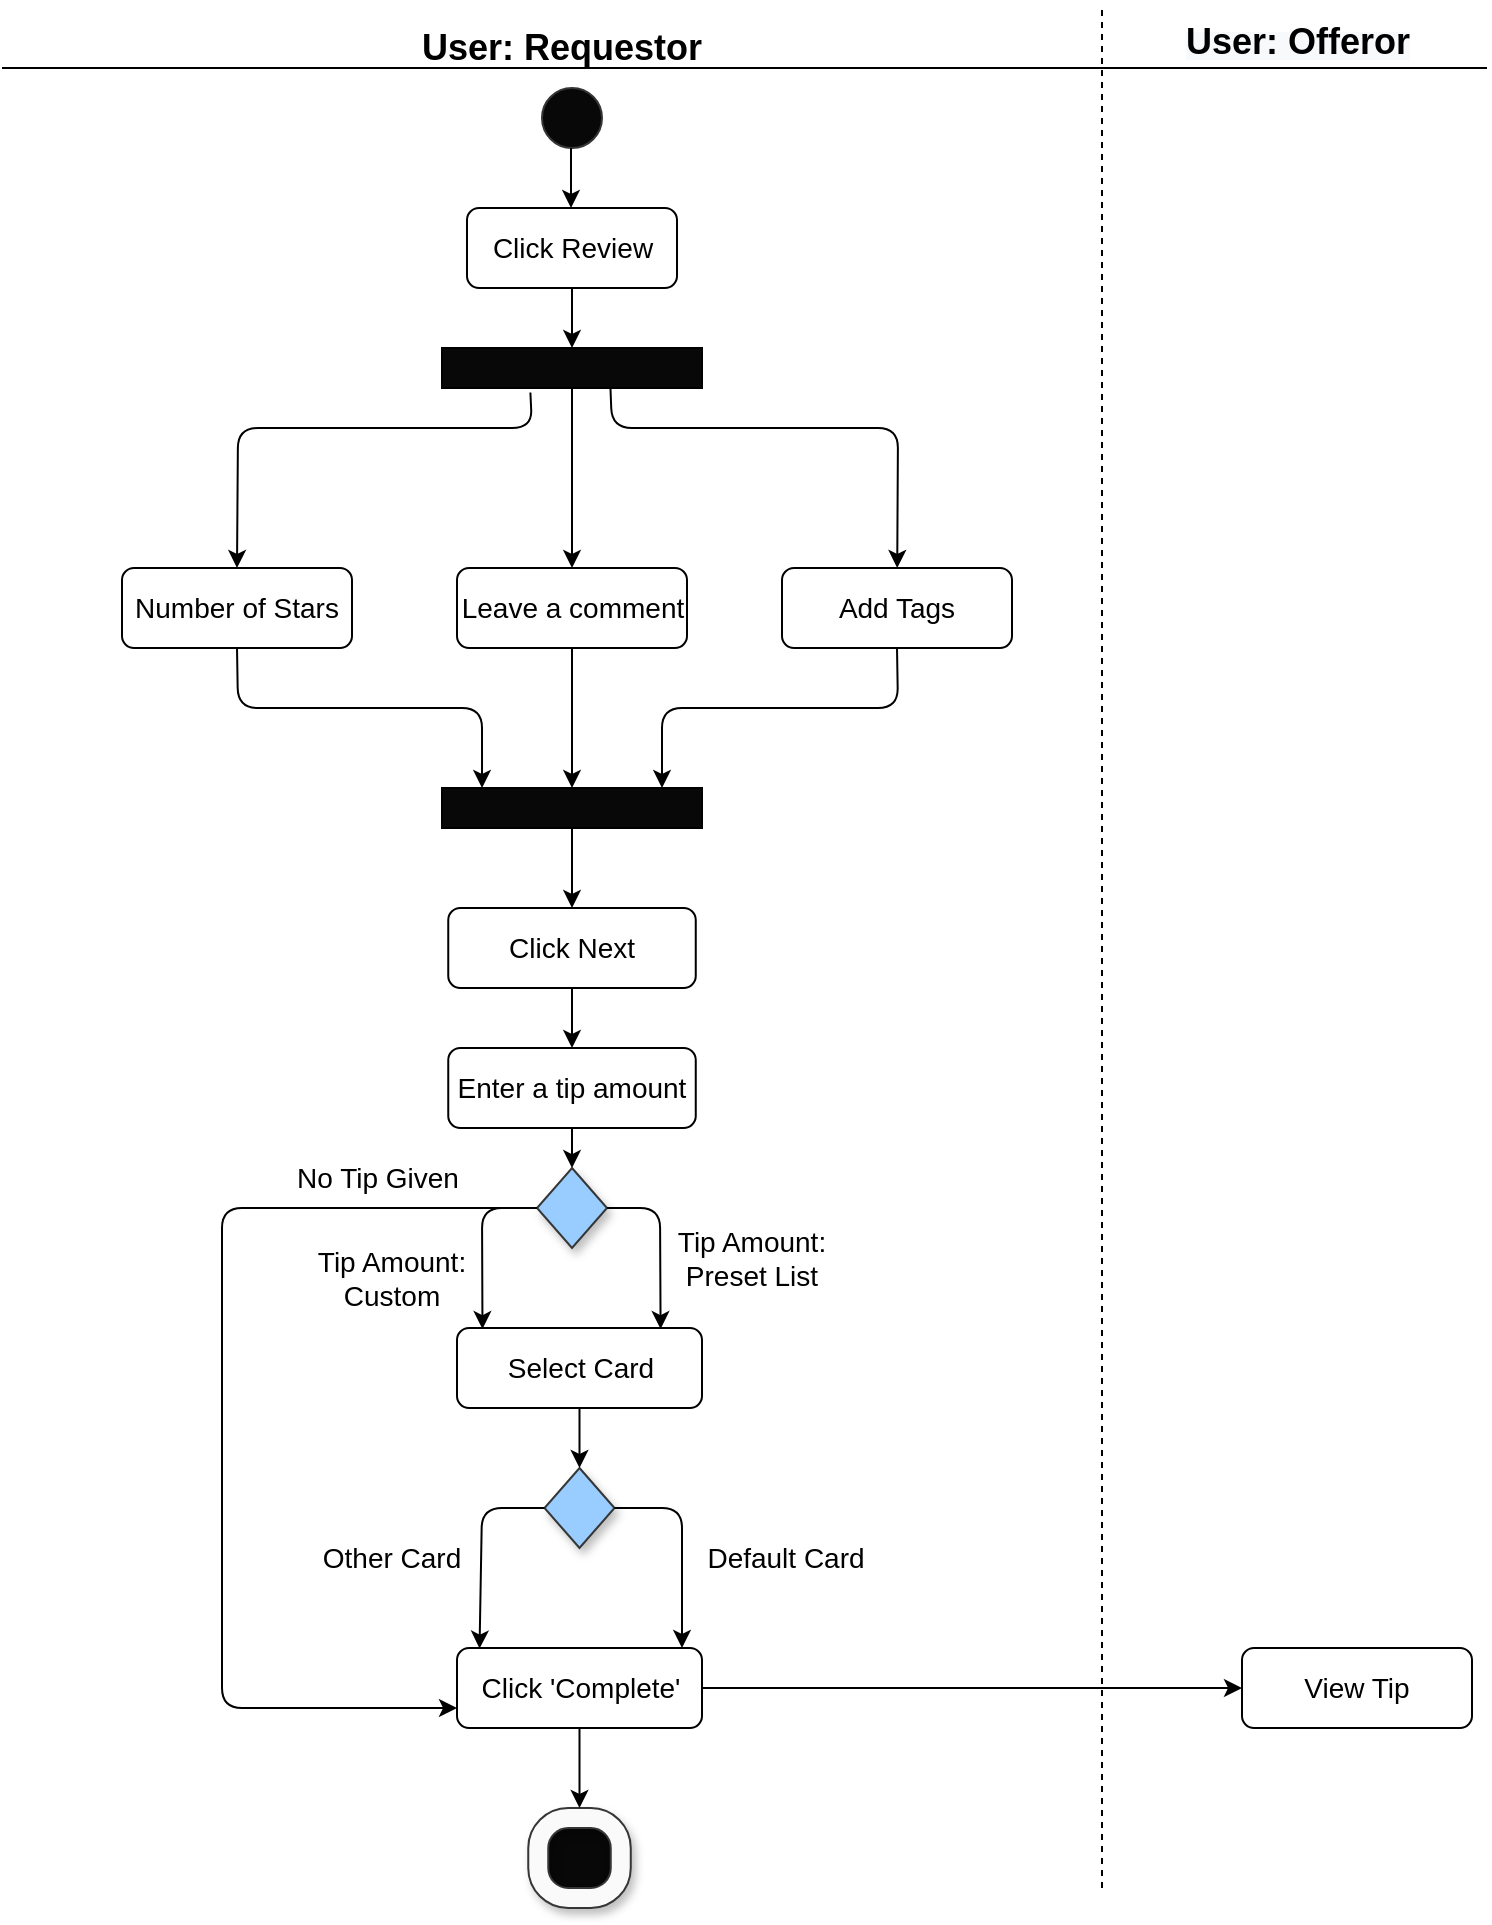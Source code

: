 <mxfile version="14.4.9" type="github">
  <diagram id="Ub9wG58I_EDubNPOHQyv" name="Page-1">
    <mxGraphModel dx="2131" dy="854" grid="1" gridSize="10" guides="1" tooltips="1" connect="1" arrows="1" fold="1" page="1" pageScale="1" pageWidth="850" pageHeight="1100" math="0" shadow="0">
      <root>
        <mxCell id="0" />
        <mxCell id="1" parent="0" />
        <mxCell id="TrRocwraU-rzcqvqFi1y-1" value="" style="ellipse;whiteSpace=wrap;html=1;aspect=fixed;strokeColor=#363636;shadow=0;fillColor=#080808;" vertex="1" parent="1">
          <mxGeometry x="320" y="50" width="30" height="30" as="geometry" />
        </mxCell>
        <mxCell id="TrRocwraU-rzcqvqFi1y-2" value="&lt;font style=&quot;font-size: 14px&quot;&gt;Click Review&lt;/font&gt;" style="rounded=1;whiteSpace=wrap;html=1;" vertex="1" parent="1">
          <mxGeometry x="282.5" y="110" width="105" height="40" as="geometry" />
        </mxCell>
        <mxCell id="TrRocwraU-rzcqvqFi1y-4" value="" style="endArrow=classic;html=1;exitX=0.5;exitY=1;exitDx=0;exitDy=0;entryX=0.5;entryY=0;entryDx=0;entryDy=0;" edge="1" parent="1">
          <mxGeometry width="50" height="50" relative="1" as="geometry">
            <mxPoint x="334.5" y="80" as="sourcePoint" />
            <mxPoint x="334.5" y="110" as="targetPoint" />
          </mxGeometry>
        </mxCell>
        <mxCell id="TrRocwraU-rzcqvqFi1y-5" value="" style="endArrow=classic;html=1;entryX=0.5;entryY=0;entryDx=0;entryDy=0;" edge="1" parent="1" target="TrRocwraU-rzcqvqFi1y-6">
          <mxGeometry width="50" height="50" relative="1" as="geometry">
            <mxPoint x="335" y="150" as="sourcePoint" />
            <mxPoint x="334.5" y="190" as="targetPoint" />
            <Array as="points">
              <mxPoint x="335" y="180" />
            </Array>
          </mxGeometry>
        </mxCell>
        <mxCell id="TrRocwraU-rzcqvqFi1y-6" value="" style="rounded=0;whiteSpace=wrap;html=1;fillColor=#080808;" vertex="1" parent="1">
          <mxGeometry x="270" y="180" width="130" height="20" as="geometry" />
        </mxCell>
        <mxCell id="TrRocwraU-rzcqvqFi1y-7" value="&lt;font style=&quot;font-size: 14px&quot;&gt;Number of Stars&lt;/font&gt;" style="rounded=1;whiteSpace=wrap;html=1;" vertex="1" parent="1">
          <mxGeometry x="110" y="290" width="115" height="40" as="geometry" />
        </mxCell>
        <mxCell id="TrRocwraU-rzcqvqFi1y-8" value="&lt;font style=&quot;font-size: 14px&quot;&gt;Leave a comment&lt;/font&gt;" style="rounded=1;whiteSpace=wrap;html=1;" vertex="1" parent="1">
          <mxGeometry x="277.5" y="290" width="115" height="40" as="geometry" />
        </mxCell>
        <mxCell id="TrRocwraU-rzcqvqFi1y-9" value="&lt;font style=&quot;font-size: 14px&quot;&gt;Add Tags&lt;/font&gt;" style="rounded=1;whiteSpace=wrap;html=1;" vertex="1" parent="1">
          <mxGeometry x="440" y="290" width="115" height="40" as="geometry" />
        </mxCell>
        <mxCell id="TrRocwraU-rzcqvqFi1y-10" value="" style="rounded=0;whiteSpace=wrap;html=1;fillColor=#080808;" vertex="1" parent="1">
          <mxGeometry x="270" y="400" width="130" height="20" as="geometry" />
        </mxCell>
        <mxCell id="TrRocwraU-rzcqvqFi1y-11" value="&lt;font style=&quot;font-size: 14px&quot;&gt;Click Next&lt;/font&gt;" style="rounded=1;whiteSpace=wrap;html=1;" vertex="1" parent="1">
          <mxGeometry x="273.13" y="460" width="123.75" height="40" as="geometry" />
        </mxCell>
        <mxCell id="TrRocwraU-rzcqvqFi1y-12" value="&lt;font style=&quot;font-size: 14px&quot;&gt;Enter a tip amount&lt;/font&gt;" style="rounded=1;whiteSpace=wrap;html=1;" vertex="1" parent="1">
          <mxGeometry x="273.13" y="530" width="123.75" height="40" as="geometry" />
        </mxCell>
        <mxCell id="TrRocwraU-rzcqvqFi1y-13" value="&lt;font style=&quot;font-size: 14px&quot;&gt;Select Card&lt;/font&gt;" style="rounded=1;whiteSpace=wrap;html=1;" vertex="1" parent="1">
          <mxGeometry x="277.5" y="670" width="122.5" height="40" as="geometry" />
        </mxCell>
        <mxCell id="TrRocwraU-rzcqvqFi1y-14" value="&lt;font style=&quot;font-size: 14px&quot;&gt;Click &#39;Complete&#39;&lt;/font&gt;" style="rounded=1;whiteSpace=wrap;html=1;" vertex="1" parent="1">
          <mxGeometry x="277.5" y="830" width="122.5" height="40" as="geometry" />
        </mxCell>
        <mxCell id="TrRocwraU-rzcqvqFi1y-15" value="" style="ellipse;whiteSpace=wrap;html=1;aspect=fixed;shadow=0;strokeColor=#363636;fillColor=#080808;" vertex="1" parent="1">
          <mxGeometry x="313.75" y="910" width="50" height="50" as="geometry" />
        </mxCell>
        <mxCell id="TrRocwraU-rzcqvqFi1y-16" value="" style="verticalLabelPosition=bottom;verticalAlign=top;html=1;shape=mxgraph.basic.rounded_frame;dx=10;shadow=1;strokeColor=#363636;fillColor=#FAFAFA;" vertex="1" parent="1">
          <mxGeometry x="313.13" y="910" width="51.25" height="50" as="geometry" />
        </mxCell>
        <mxCell id="TrRocwraU-rzcqvqFi1y-18" value="&lt;font style=&quot;font-size: 14px&quot;&gt;View Tip&lt;/font&gt;" style="rounded=1;whiteSpace=wrap;html=1;" vertex="1" parent="1">
          <mxGeometry x="670" y="830" width="115" height="40" as="geometry" />
        </mxCell>
        <mxCell id="TrRocwraU-rzcqvqFi1y-20" value="" style="rhombus;whiteSpace=wrap;html=1;shadow=1;strokeColor=#363636;fillColor=#99CCFF;" vertex="1" parent="1">
          <mxGeometry x="317.51" y="590" width="35" height="40" as="geometry" />
        </mxCell>
        <mxCell id="TrRocwraU-rzcqvqFi1y-24" value="" style="rhombus;whiteSpace=wrap;html=1;shadow=1;strokeColor=#363636;fillColor=#99CCFF;" vertex="1" parent="1">
          <mxGeometry x="321.25" y="740" width="35" height="40" as="geometry" />
        </mxCell>
        <mxCell id="TrRocwraU-rzcqvqFi1y-27" value="" style="endArrow=classic;html=1;exitX=0.5;exitY=1;exitDx=0;exitDy=0;" edge="1" parent="1" source="TrRocwraU-rzcqvqFi1y-6" target="TrRocwraU-rzcqvqFi1y-8">
          <mxGeometry width="50" height="50" relative="1" as="geometry">
            <mxPoint x="410" y="380" as="sourcePoint" />
            <mxPoint x="460" y="330" as="targetPoint" />
          </mxGeometry>
        </mxCell>
        <mxCell id="TrRocwraU-rzcqvqFi1y-28" value="" style="endArrow=classic;html=1;exitX=0.34;exitY=1.113;exitDx=0;exitDy=0;entryX=0.5;entryY=0;entryDx=0;entryDy=0;exitPerimeter=0;" edge="1" parent="1" source="TrRocwraU-rzcqvqFi1y-6" target="TrRocwraU-rzcqvqFi1y-7">
          <mxGeometry width="50" height="50" relative="1" as="geometry">
            <mxPoint x="410" y="380" as="sourcePoint" />
            <mxPoint x="170" y="220" as="targetPoint" />
            <Array as="points">
              <mxPoint x="315" y="220" />
              <mxPoint x="168" y="220" />
            </Array>
          </mxGeometry>
        </mxCell>
        <mxCell id="TrRocwraU-rzcqvqFi1y-29" value="" style="endArrow=classic;html=1;exitX=0.648;exitY=1.013;exitDx=0;exitDy=0;exitPerimeter=0;" edge="1" parent="1" source="TrRocwraU-rzcqvqFi1y-6" target="TrRocwraU-rzcqvqFi1y-9">
          <mxGeometry width="50" height="50" relative="1" as="geometry">
            <mxPoint x="410" y="380" as="sourcePoint" />
            <mxPoint x="520" y="220" as="targetPoint" />
            <Array as="points">
              <mxPoint x="355" y="220" />
              <mxPoint x="498" y="220" />
            </Array>
          </mxGeometry>
        </mxCell>
        <mxCell id="TrRocwraU-rzcqvqFi1y-35" value="" style="endArrow=classic;html=1;exitX=0.5;exitY=1;exitDx=0;exitDy=0;entryX=0.154;entryY=0;entryDx=0;entryDy=0;entryPerimeter=0;" edge="1" parent="1" source="TrRocwraU-rzcqvqFi1y-7" target="TrRocwraU-rzcqvqFi1y-10">
          <mxGeometry width="50" height="50" relative="1" as="geometry">
            <mxPoint x="410" y="540" as="sourcePoint" />
            <mxPoint x="168" y="460" as="targetPoint" />
            <Array as="points">
              <mxPoint x="168" y="360" />
              <mxPoint x="290" y="360" />
            </Array>
          </mxGeometry>
        </mxCell>
        <mxCell id="TrRocwraU-rzcqvqFi1y-36" value="" style="endArrow=classic;html=1;exitX=0.5;exitY=1;exitDx=0;exitDy=0;" edge="1" parent="1" source="TrRocwraU-rzcqvqFi1y-8">
          <mxGeometry width="50" height="50" relative="1" as="geometry">
            <mxPoint x="410" y="540" as="sourcePoint" />
            <mxPoint x="335" y="400" as="targetPoint" />
          </mxGeometry>
        </mxCell>
        <mxCell id="TrRocwraU-rzcqvqFi1y-37" value="" style="endArrow=classic;html=1;exitX=0.5;exitY=1;exitDx=0;exitDy=0;" edge="1" parent="1" source="TrRocwraU-rzcqvqFi1y-9">
          <mxGeometry width="50" height="50" relative="1" as="geometry">
            <mxPoint x="410" y="540" as="sourcePoint" />
            <mxPoint x="380" y="400" as="targetPoint" />
            <Array as="points">
              <mxPoint x="498" y="360" />
              <mxPoint x="380" y="360" />
            </Array>
          </mxGeometry>
        </mxCell>
        <mxCell id="TrRocwraU-rzcqvqFi1y-38" value="" style="endArrow=classic;html=1;exitX=0.5;exitY=1;exitDx=0;exitDy=0;" edge="1" parent="1" source="TrRocwraU-rzcqvqFi1y-10" target="TrRocwraU-rzcqvqFi1y-11">
          <mxGeometry width="50" height="50" relative="1" as="geometry">
            <mxPoint x="410" y="540" as="sourcePoint" />
            <mxPoint x="460" y="490" as="targetPoint" />
          </mxGeometry>
        </mxCell>
        <mxCell id="TrRocwraU-rzcqvqFi1y-39" value="" style="endArrow=classic;html=1;exitX=0.5;exitY=1;exitDx=0;exitDy=0;" edge="1" parent="1" source="TrRocwraU-rzcqvqFi1y-11" target="TrRocwraU-rzcqvqFi1y-12">
          <mxGeometry width="50" height="50" relative="1" as="geometry">
            <mxPoint x="410" y="540" as="sourcePoint" />
            <mxPoint x="460" y="490" as="targetPoint" />
          </mxGeometry>
        </mxCell>
        <mxCell id="TrRocwraU-rzcqvqFi1y-40" value="" style="endArrow=classic;html=1;exitX=0.5;exitY=1;exitDx=0;exitDy=0;" edge="1" parent="1" source="TrRocwraU-rzcqvqFi1y-12" target="TrRocwraU-rzcqvqFi1y-20">
          <mxGeometry width="50" height="50" relative="1" as="geometry">
            <mxPoint x="410" y="590" as="sourcePoint" />
            <mxPoint x="460" y="540" as="targetPoint" />
          </mxGeometry>
        </mxCell>
        <mxCell id="TrRocwraU-rzcqvqFi1y-41" value="" style="endArrow=classic;html=1;entryX=0;entryY=0.75;entryDx=0;entryDy=0;exitX=0;exitY=0.5;exitDx=0;exitDy=0;" edge="1" parent="1" source="TrRocwraU-rzcqvqFi1y-20" target="TrRocwraU-rzcqvqFi1y-14">
          <mxGeometry width="50" height="50" relative="1" as="geometry">
            <mxPoint x="240" y="620" as="sourcePoint" />
            <mxPoint x="160" y="890" as="targetPoint" />
            <Array as="points">
              <mxPoint x="160" y="610" />
              <mxPoint x="160" y="860" />
            </Array>
          </mxGeometry>
        </mxCell>
        <mxCell id="TrRocwraU-rzcqvqFi1y-42" value="" style="endArrow=classic;html=1;entryX=0.104;entryY=0.013;entryDx=0;entryDy=0;exitX=0;exitY=0.5;exitDx=0;exitDy=0;entryPerimeter=0;" edge="1" parent="1" source="TrRocwraU-rzcqvqFi1y-20" target="TrRocwraU-rzcqvqFi1y-13">
          <mxGeometry width="50" height="50" relative="1" as="geometry">
            <mxPoint x="308" y="610" as="sourcePoint" />
            <mxPoint x="460" y="790" as="targetPoint" />
            <Array as="points">
              <mxPoint x="290" y="610" />
            </Array>
          </mxGeometry>
        </mxCell>
        <mxCell id="TrRocwraU-rzcqvqFi1y-43" value="" style="endArrow=classic;html=1;entryX=0.831;entryY=0.013;entryDx=0;entryDy=0;exitX=1;exitY=0.5;exitDx=0;exitDy=0;entryPerimeter=0;" edge="1" parent="1" source="TrRocwraU-rzcqvqFi1y-20" target="TrRocwraU-rzcqvqFi1y-13">
          <mxGeometry width="50" height="50" relative="1" as="geometry">
            <mxPoint x="369" y="610" as="sourcePoint" />
            <mxPoint x="460" y="790" as="targetPoint" />
            <Array as="points">
              <mxPoint x="379" y="610" />
            </Array>
          </mxGeometry>
        </mxCell>
        <mxCell id="TrRocwraU-rzcqvqFi1y-44" value="" style="endArrow=classic;html=1;exitX=0.5;exitY=1;exitDx=0;exitDy=0;entryX=0.5;entryY=0;entryDx=0;entryDy=0;" edge="1" parent="1" source="TrRocwraU-rzcqvqFi1y-13" target="TrRocwraU-rzcqvqFi1y-24">
          <mxGeometry width="50" height="50" relative="1" as="geometry">
            <mxPoint x="410" y="660" as="sourcePoint" />
            <mxPoint x="460" y="610" as="targetPoint" />
          </mxGeometry>
        </mxCell>
        <mxCell id="TrRocwraU-rzcqvqFi1y-45" value="" style="endArrow=classic;html=1;exitX=1;exitY=0.5;exitDx=0;exitDy=0;" edge="1" parent="1" source="TrRocwraU-rzcqvqFi1y-24">
          <mxGeometry width="50" height="50" relative="1" as="geometry">
            <mxPoint x="410" y="860" as="sourcePoint" />
            <mxPoint x="390" y="830" as="targetPoint" />
            <Array as="points">
              <mxPoint x="390" y="760" />
            </Array>
          </mxGeometry>
        </mxCell>
        <mxCell id="TrRocwraU-rzcqvqFi1y-46" value="" style="endArrow=classic;html=1;exitX=0;exitY=0.5;exitDx=0;exitDy=0;entryX=0.092;entryY=0.007;entryDx=0;entryDy=0;entryPerimeter=0;" edge="1" parent="1" source="TrRocwraU-rzcqvqFi1y-24" target="TrRocwraU-rzcqvqFi1y-14">
          <mxGeometry width="50" height="50" relative="1" as="geometry">
            <mxPoint x="410" y="760" as="sourcePoint" />
            <mxPoint x="260" y="760" as="targetPoint" />
            <Array as="points">
              <mxPoint x="290" y="760" />
            </Array>
          </mxGeometry>
        </mxCell>
        <mxCell id="TrRocwraU-rzcqvqFi1y-47" value="" style="endArrow=classic;html=1;exitX=0.5;exitY=1;exitDx=0;exitDy=0;entryX=0.5;entryY=0;entryDx=0;entryDy=0;entryPerimeter=0;" edge="1" parent="1" source="TrRocwraU-rzcqvqFi1y-14" target="TrRocwraU-rzcqvqFi1y-16">
          <mxGeometry width="50" height="50" relative="1" as="geometry">
            <mxPoint x="410" y="830" as="sourcePoint" />
            <mxPoint x="601.25" y="910" as="targetPoint" />
          </mxGeometry>
        </mxCell>
        <mxCell id="TrRocwraU-rzcqvqFi1y-49" value="" style="endArrow=classic;html=1;exitX=1;exitY=0.5;exitDx=0;exitDy=0;" edge="1" parent="1" source="TrRocwraU-rzcqvqFi1y-14" target="TrRocwraU-rzcqvqFi1y-18">
          <mxGeometry width="50" height="50" relative="1" as="geometry">
            <mxPoint x="410" y="610" as="sourcePoint" />
            <mxPoint x="460" y="560" as="targetPoint" />
          </mxGeometry>
        </mxCell>
        <mxCell id="TrRocwraU-rzcqvqFi1y-50" value="" style="endArrow=none;dashed=1;html=1;" edge="1" parent="1">
          <mxGeometry width="50" height="50" relative="1" as="geometry">
            <mxPoint x="600" y="950" as="sourcePoint" />
            <mxPoint x="600" y="10" as="targetPoint" />
          </mxGeometry>
        </mxCell>
        <mxCell id="TrRocwraU-rzcqvqFi1y-51" value="" style="endArrow=none;html=1;" edge="1" parent="1">
          <mxGeometry width="50" height="50" relative="1" as="geometry">
            <mxPoint x="50" y="40" as="sourcePoint" />
            <mxPoint x="792.5" y="40" as="targetPoint" />
          </mxGeometry>
        </mxCell>
        <mxCell id="TrRocwraU-rzcqvqFi1y-52" value="&lt;font style=&quot;font-size: 18px&quot;&gt;&lt;b&gt;User: Requestor&lt;/b&gt;&lt;/font&gt;" style="text;html=1;strokeColor=none;fillColor=none;align=center;verticalAlign=middle;whiteSpace=wrap;rounded=0;shadow=1;" vertex="1" parent="1">
          <mxGeometry x="240" y="10" width="180" height="40" as="geometry" />
        </mxCell>
        <mxCell id="TrRocwraU-rzcqvqFi1y-53" value="&lt;b style=&quot;color: rgb(0 , 0 , 0) ; font-family: &amp;#34;helvetica&amp;#34; ; font-style: normal ; letter-spacing: normal ; text-align: center ; text-indent: 0px ; text-transform: none ; word-spacing: 0px ; background-color: rgb(248 , 249 , 250)&quot;&gt;&lt;font style=&quot;font-size: 18px&quot;&gt;User: Offeror&lt;/font&gt;&lt;/b&gt;" style="text;whiteSpace=wrap;html=1;" vertex="1" parent="1">
          <mxGeometry x="640" y="10" width="130" height="30" as="geometry" />
        </mxCell>
        <mxCell id="TrRocwraU-rzcqvqFi1y-56" value="&lt;font style=&quot;font-size: 14px&quot;&gt;No Tip Given&lt;/font&gt;" style="text;html=1;strokeColor=none;fillColor=none;align=center;verticalAlign=middle;whiteSpace=wrap;rounded=0;" vertex="1" parent="1">
          <mxGeometry x="192.5" y="580" width="90" height="30" as="geometry" />
        </mxCell>
        <mxCell id="TrRocwraU-rzcqvqFi1y-57" value="&lt;font style=&quot;font-size: 14px&quot;&gt;Default Card&lt;/font&gt;" style="text;html=1;strokeColor=none;fillColor=none;align=center;verticalAlign=middle;whiteSpace=wrap;rounded=0;" vertex="1" parent="1">
          <mxGeometry x="396.88" y="770" width="90" height="30" as="geometry" />
        </mxCell>
        <mxCell id="TrRocwraU-rzcqvqFi1y-58" value="&lt;font style=&quot;font-size: 14px&quot;&gt;Tip Amount: Custom&lt;/font&gt;" style="text;html=1;strokeColor=none;fillColor=none;align=center;verticalAlign=middle;whiteSpace=wrap;rounded=0;" vertex="1" parent="1">
          <mxGeometry x="200" y="630" width="90" height="30" as="geometry" />
        </mxCell>
        <mxCell id="TrRocwraU-rzcqvqFi1y-60" value="&lt;font style=&quot;font-size: 14px&quot;&gt;Tip Amount: Preset List&lt;/font&gt;" style="text;html=1;strokeColor=none;fillColor=none;align=center;verticalAlign=middle;whiteSpace=wrap;rounded=0;" vertex="1" parent="1">
          <mxGeometry x="380" y="620" width="90" height="30" as="geometry" />
        </mxCell>
        <mxCell id="TrRocwraU-rzcqvqFi1y-61" value="&lt;font style=&quot;font-size: 14px&quot;&gt;Other Card&lt;/font&gt;" style="text;html=1;strokeColor=none;fillColor=none;align=center;verticalAlign=middle;whiteSpace=wrap;rounded=0;" vertex="1" parent="1">
          <mxGeometry x="200" y="770" width="90" height="30" as="geometry" />
        </mxCell>
      </root>
    </mxGraphModel>
  </diagram>
</mxfile>
